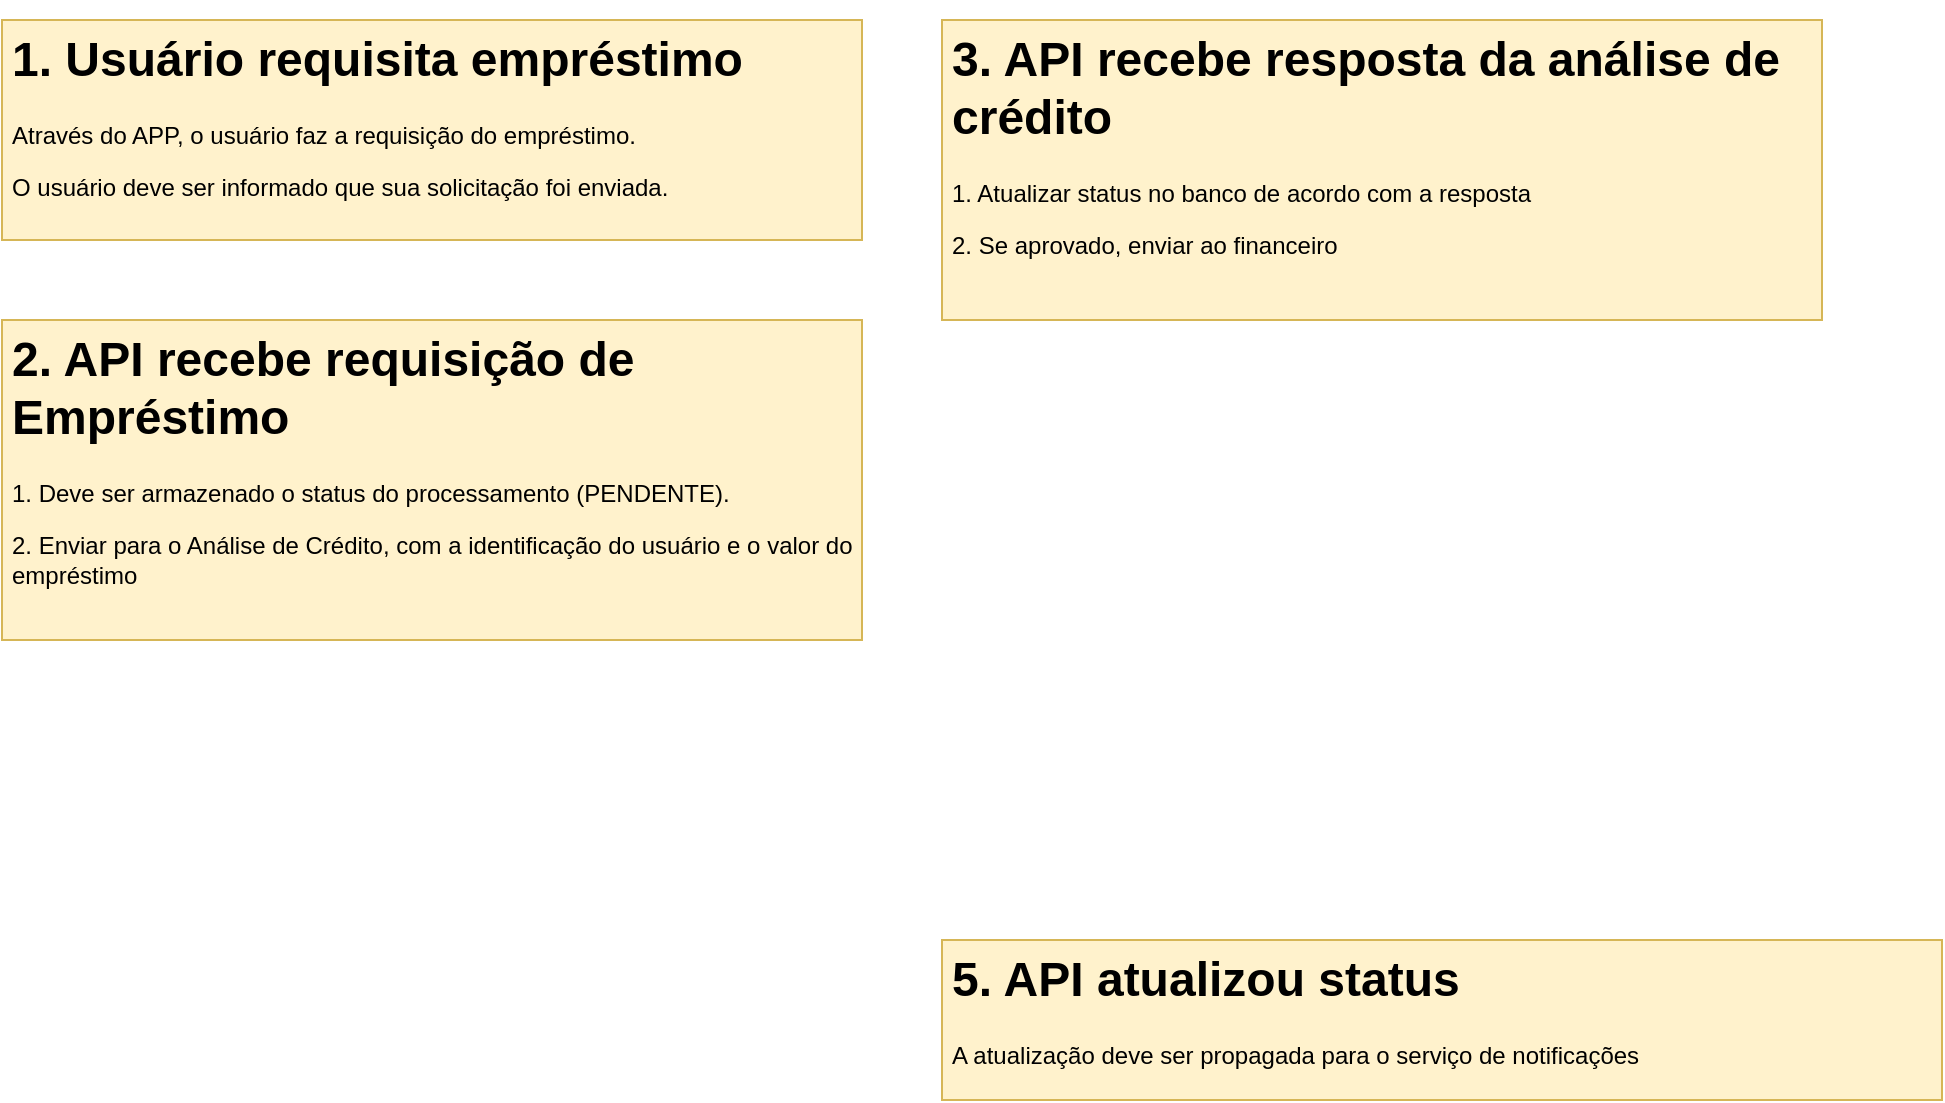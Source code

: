 <mxfile version="20.6.2" type="github">
  <diagram id="H0ON2f_15NVZSamJTb4W" name="Página-1">
    <mxGraphModel dx="1080" dy="468" grid="1" gridSize="10" guides="1" tooltips="1" connect="1" arrows="1" fold="1" page="1" pageScale="1" pageWidth="1169" pageHeight="827" math="0" shadow="0">
      <root>
        <mxCell id="0" />
        <mxCell id="1" parent="0" />
        <mxCell id="N7_YvTh9Ru7VLPoMYilD-1" value="&lt;h1&gt;&lt;font color=&quot;#000000&quot;&gt;1. Usuário requisita empréstimo&lt;/font&gt;&lt;/h1&gt;&lt;p&gt;&lt;font color=&quot;#000000&quot;&gt;Através do APP, o usuário faz a requisição do empréstimo.&lt;/font&gt;&lt;/p&gt;&lt;p&gt;&lt;font color=&quot;#000000&quot;&gt;O usuário deve ser informado que sua solicitação foi enviada.&lt;/font&gt;&lt;/p&gt;" style="text;html=1;strokeColor=#d6b656;fillColor=#fff2cc;spacing=5;spacingTop=-20;whiteSpace=wrap;overflow=hidden;rounded=0;" parent="1" vertex="1">
          <mxGeometry x="10" y="10" width="430" height="110" as="geometry" />
        </mxCell>
        <mxCell id="N7_YvTh9Ru7VLPoMYilD-2" value="&lt;h1&gt;&lt;font color=&quot;#000000&quot;&gt;2. API recebe requisição de Empréstimo&lt;/font&gt;&lt;/h1&gt;&lt;p&gt;&lt;font color=&quot;#000000&quot;&gt;1. Deve ser armazenado o status do processamento (PENDENTE).&lt;/font&gt;&lt;/p&gt;&lt;p&gt;&lt;span&gt;&lt;font color=&quot;#000000&quot;&gt;2. Enviar para o &lt;/font&gt;&lt;/span&gt;&lt;span&gt;&lt;font color=&quot;#000000&quot;&gt;Análise de Crédito&lt;/font&gt;&lt;/span&gt;&lt;span&gt;&lt;font color=&quot;#000000&quot;&gt;, com a identificação do usuário e o valor do empréstimo&lt;br&gt;&lt;/font&gt;&lt;/span&gt;&lt;/p&gt;" style="text;html=1;strokeColor=#d6b656;fillColor=#fff2cc;spacing=5;spacingTop=-20;whiteSpace=wrap;overflow=hidden;rounded=0;" parent="1" vertex="1">
          <mxGeometry x="10" y="160" width="430" height="160" as="geometry" />
        </mxCell>
        <mxCell id="gjlxMofRhx_1TDR0LI8n-2" value="&lt;h1&gt;&lt;font color=&quot;#000000&quot;&gt;3. API recebe resposta da análise de crédito&lt;/font&gt;&lt;/h1&gt;&lt;p&gt;&lt;span&gt;&lt;font color=&quot;#000000&quot;&gt;1. Atualizar status no banco de acordo com a resposta&lt;br&gt;&lt;/font&gt;&lt;/span&gt;&lt;/p&gt;&lt;p&gt;&lt;span&gt;&lt;font color=&quot;#000000&quot;&gt;2. Se aprovado, enviar ao financeiro&lt;/font&gt;&lt;/span&gt;&lt;/p&gt;" style="text;html=1;strokeColor=#d6b656;fillColor=#fff2cc;spacing=5;spacingTop=-20;whiteSpace=wrap;overflow=hidden;rounded=0;" parent="1" vertex="1">
          <mxGeometry x="480" y="10" width="440" height="150" as="geometry" />
        </mxCell>
        <mxCell id="gjlxMofRhx_1TDR0LI8n-3" value="&lt;h1&gt;&lt;font color=&quot;#000000&quot;&gt;5. API atualizou status&lt;/font&gt;&lt;/h1&gt;&lt;p&gt;&lt;font color=&quot;#000000&quot;&gt;A atualização deve ser propagada para o serviço de notificações&lt;/font&gt;&lt;/p&gt;" style="text;html=1;strokeColor=#d6b656;fillColor=#fff2cc;spacing=5;spacingTop=-20;whiteSpace=wrap;overflow=hidden;rounded=0;" parent="1" vertex="1">
          <mxGeometry x="480" y="470" width="500" height="80" as="geometry" />
        </mxCell>
      </root>
    </mxGraphModel>
  </diagram>
</mxfile>
